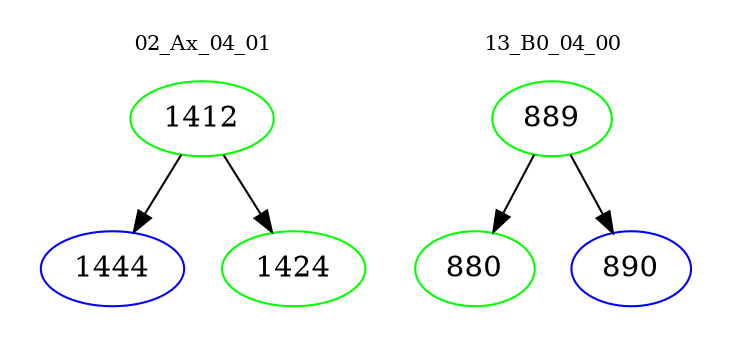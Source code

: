 digraph{
subgraph cluster_0 {
color = white
label = "02_Ax_04_01";
fontsize=10;
T0_1412 [label="1412", color="green"]
T0_1412 -> T0_1444 [color="black"]
T0_1444 [label="1444", color="blue"]
T0_1412 -> T0_1424 [color="black"]
T0_1424 [label="1424", color="green"]
}
subgraph cluster_1 {
color = white
label = "13_B0_04_00";
fontsize=10;
T1_889 [label="889", color="green"]
T1_889 -> T1_880 [color="black"]
T1_880 [label="880", color="green"]
T1_889 -> T1_890 [color="black"]
T1_890 [label="890", color="blue"]
}
}
